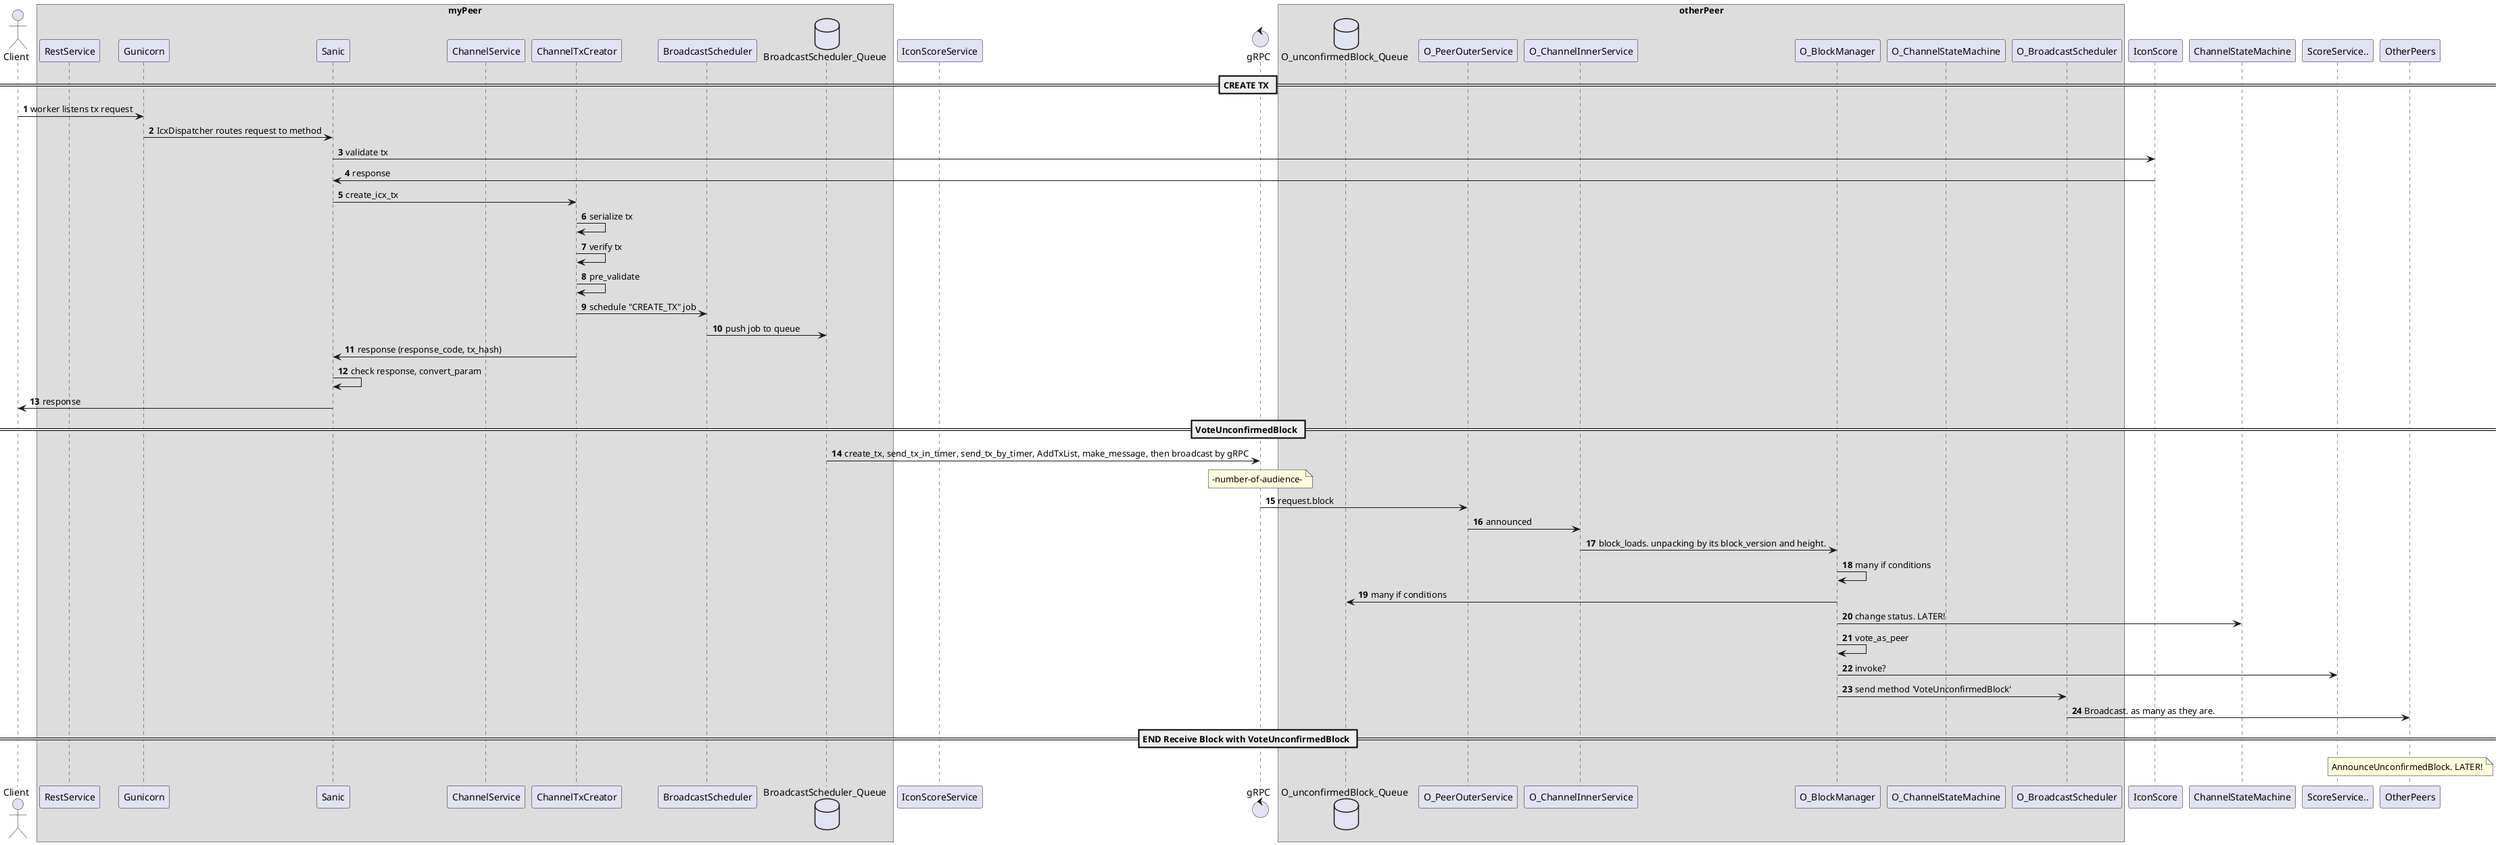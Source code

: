 @startuml
autonumber 

actor Client

box "myPeer"
    participant RestService
    participant Gunicorn
    participant Sanic

    participant ChannelService
    participant ChannelTxCreator
    participant BroadcastScheduler
    database BroadcastScheduler_Queue
end box

participant IconScoreService
control gRPC

box "otherPeer"
    database O_unconfirmedBlock_Queue
    participant O_PeerOuterService
    participant O_ChannelInnerService
    participant O_BlockManager
    participant O_ChannelStateMachine
    participant O_BroadcastScheduler
end box

== CREATE TX ==
Client -> Gunicorn: worker listens tx request
Gunicorn -> Sanic: IcxDispatcher routes request to method

' validation
Sanic -> IconScore: validate tx
IconScore -> Sanic: response

' create_icx_tx
Sanic -> ChannelTxCreator: create_icx_tx
ChannelTxCreator -> ChannelTxCreator: serialize tx
ChannelTxCreator -> ChannelTxCreator: verify tx
ChannelTxCreator -> ChannelTxCreator: pre_validate

'BroadcastScheduler
ChannelTxCreator -> BroadcastScheduler: schedule "CREATE_TX" job
BroadcastScheduler -> BroadcastScheduler_Queue: push job to queue

'---------------- check this.
ChannelTxCreator -> Sanic: response (response_code, tx_hash)
Sanic -> Sanic: check response, convert_param
Sanic -> Client: response
'---------------- check this.

== VoteUnconfirmedBlock ==
BroadcastScheduler_Queue -> gRPC: create_tx, send_tx_in_timer, send_tx_by_timer, AddTxList, make_message, then broadcast by gRPC
note over gRPC: -number-of-audience-

' Other peers
gRPC -> O_PeerOuterService: request.block
O_PeerOuterService -> O_ChannelInnerService: announced
O_ChannelInnerService -> O_BlockManager: block_loads. unpacking by its block_version and height.
O_BlockManager -> O_BlockManager: many if conditions
O_BlockManager -> O_unconfirmedBlock_Queue: many if conditions
O_BlockManager -> ChannelStateMachine: change status. LATER!
O_BlockManager -> O_BlockManager: vote_as_peer
O_BlockManager -> ScoreService..: invoke?
O_BlockManager -> O_BroadcastScheduler: send method 'VoteUnconfirmedBlock'
O_BroadcastScheduler -> OtherPeers: Broadcast. as many as they are.

== END Receive Block with VoteUnconfirmedBlock ==
note over OtherPeers: AnnounceUnconfirmedBlock. LATER!

@enduml

